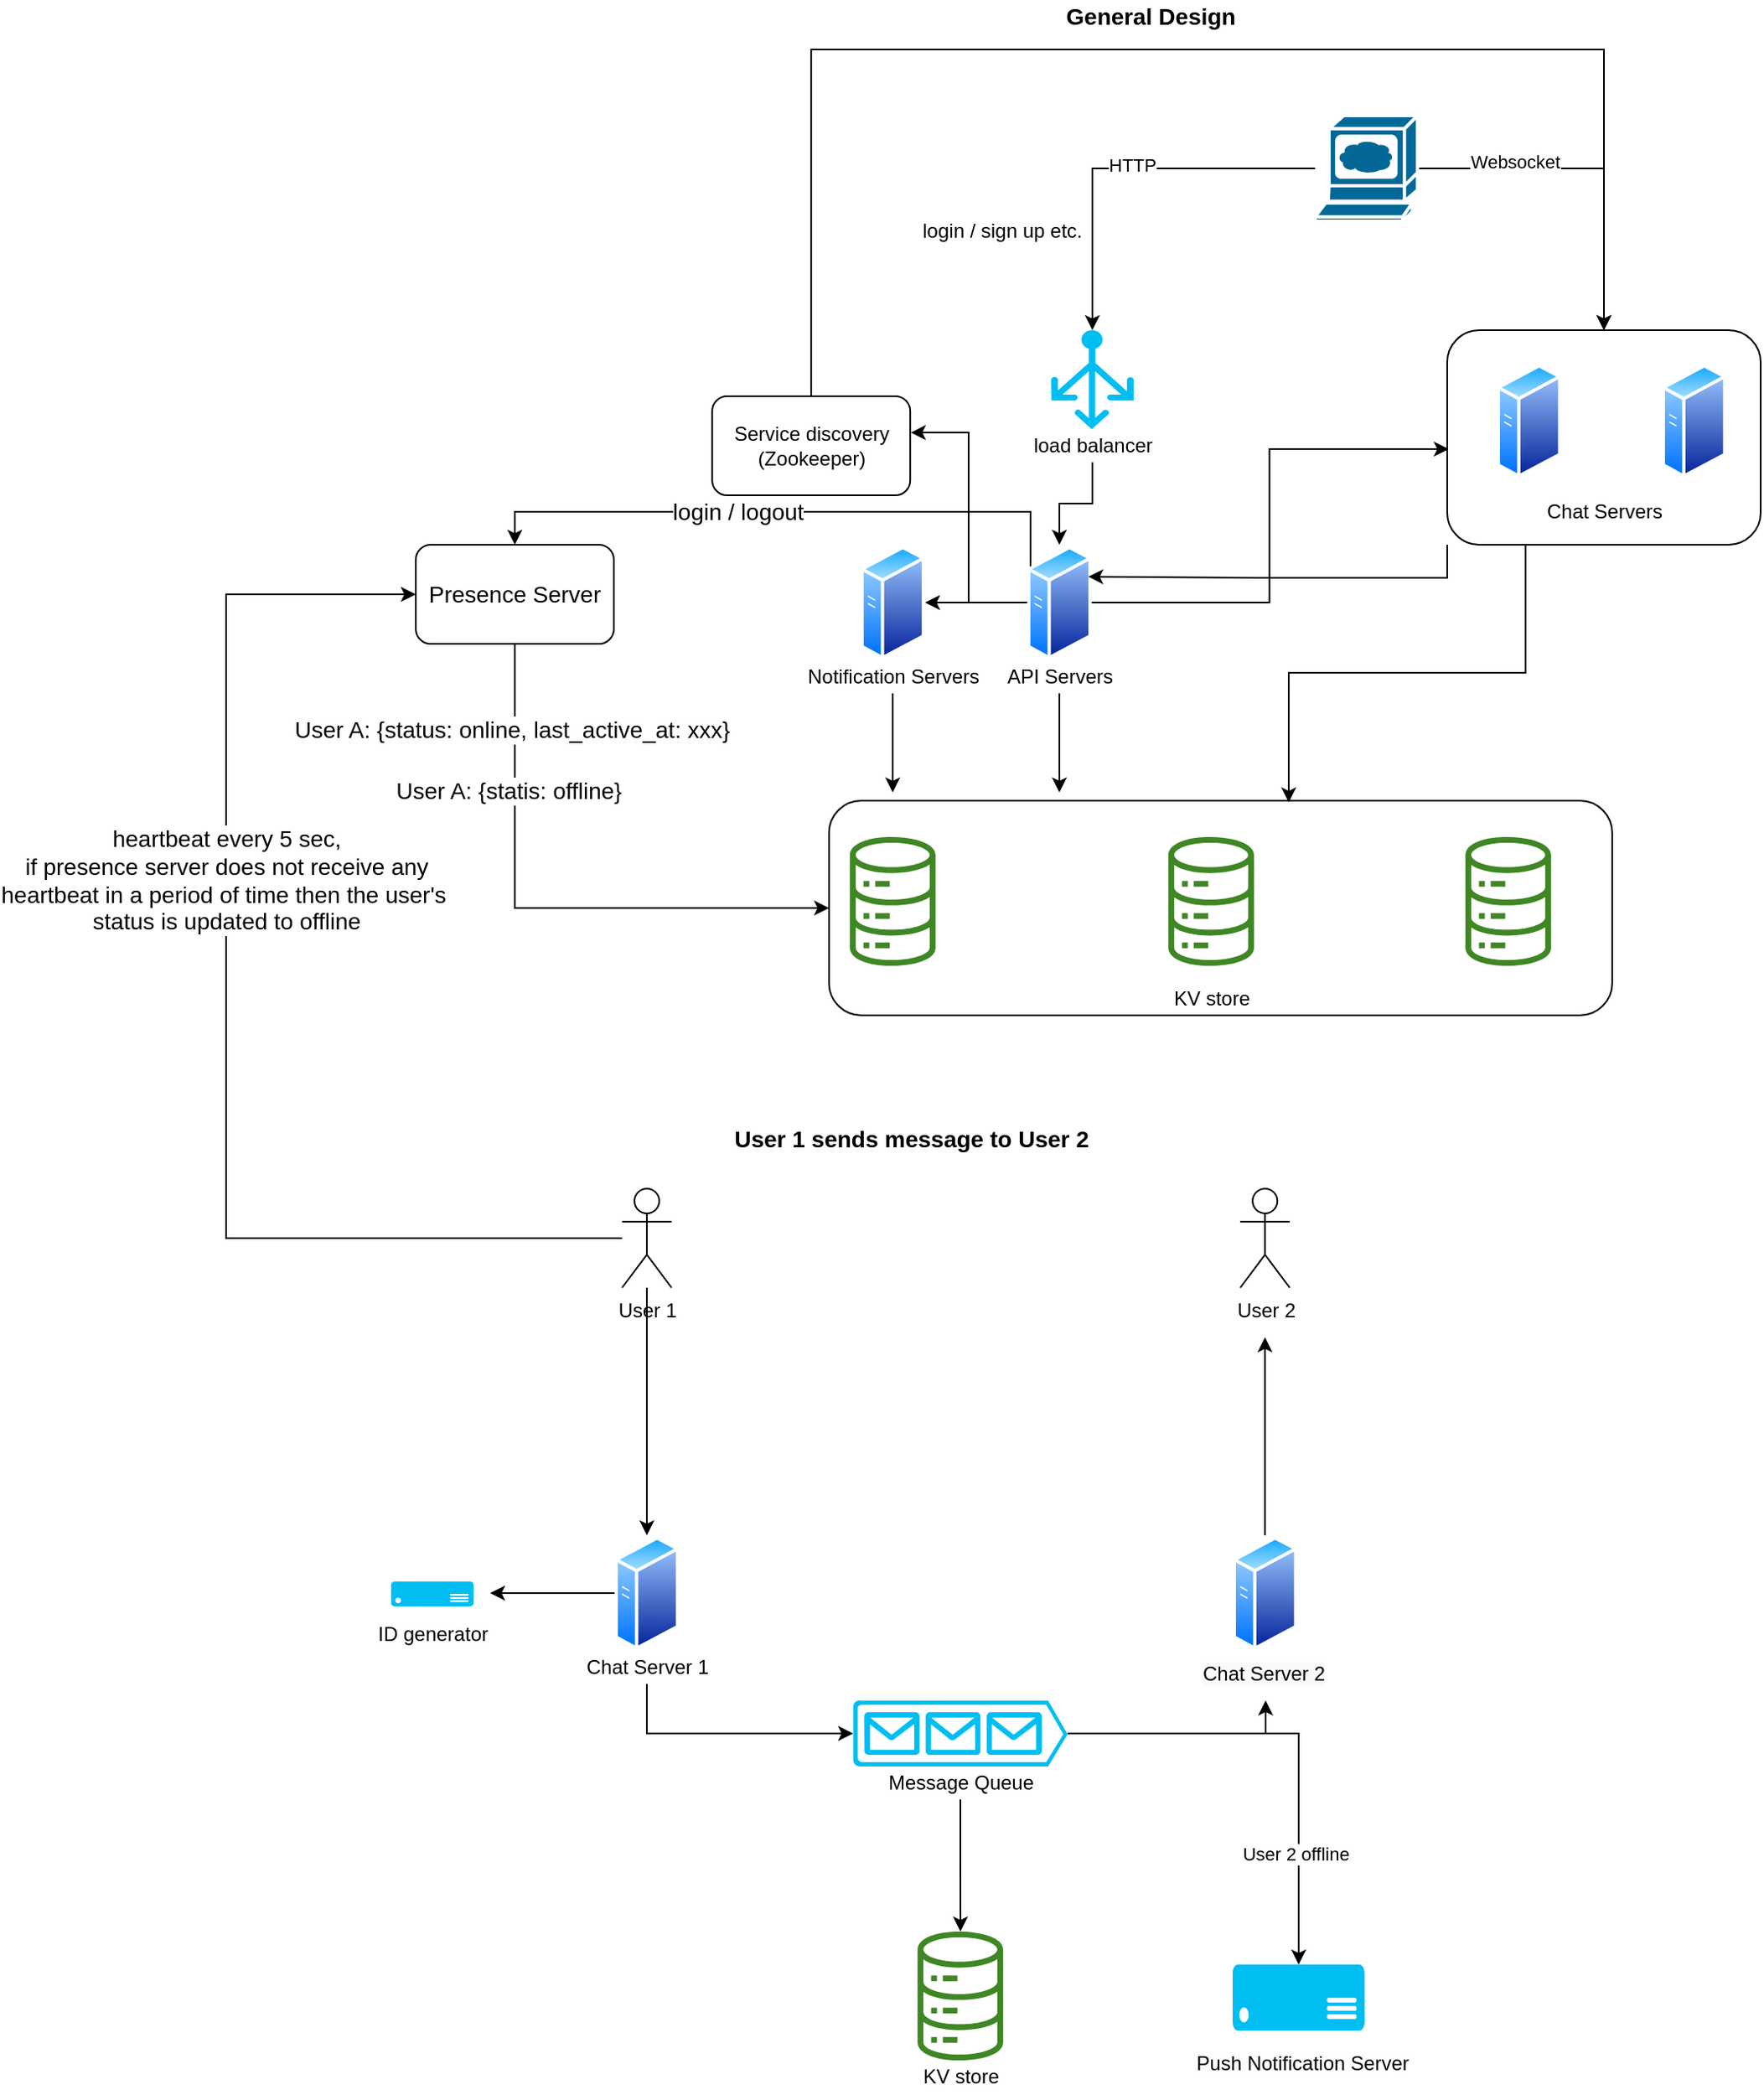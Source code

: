 <mxfile version="17.4.4" type="github">
  <diagram id="Kc_5fzsNJj1rrljEpmhN" name="Page-1">
    <mxGraphModel dx="2076" dy="1129" grid="1" gridSize="10" guides="1" tooltips="1" connect="1" arrows="1" fold="1" page="1" pageScale="1" pageWidth="850" pageHeight="1100" math="0" shadow="0">
      <root>
        <mxCell id="0" />
        <mxCell id="1" parent="0" />
        <mxCell id="qmVG4XL9D6MHdwjUhQzo-19" value="" style="rounded=1;whiteSpace=wrap;html=1;" vertex="1" parent="1">
          <mxGeometry x="35.4" y="485" width="474.6" height="130" as="geometry" />
        </mxCell>
        <mxCell id="qmVG4XL9D6MHdwjUhQzo-8" style="edgeStyle=orthogonalEdgeStyle;rounded=0;orthogonalLoop=1;jettySize=auto;html=1;entryX=0.5;entryY=0;entryDx=0;entryDy=0;entryPerimeter=0;" edge="1" parent="1" source="qmVG4XL9D6MHdwjUhQzo-1" target="qmVG4XL9D6MHdwjUhQzo-2">
          <mxGeometry relative="1" as="geometry" />
        </mxCell>
        <mxCell id="qmVG4XL9D6MHdwjUhQzo-30" value="HTTP" style="edgeLabel;html=1;align=center;verticalAlign=middle;resizable=0;points=[];" vertex="1" connectable="0" parent="qmVG4XL9D6MHdwjUhQzo-8">
          <mxGeometry x="-0.047" y="-2" relative="1" as="geometry">
            <mxPoint as="offset" />
          </mxGeometry>
        </mxCell>
        <mxCell id="qmVG4XL9D6MHdwjUhQzo-25" style="edgeStyle=orthogonalEdgeStyle;rounded=0;orthogonalLoop=1;jettySize=auto;html=1;entryX=0.5;entryY=0;entryDx=0;entryDy=0;" edge="1" parent="1" source="qmVG4XL9D6MHdwjUhQzo-1" target="qmVG4XL9D6MHdwjUhQzo-13">
          <mxGeometry relative="1" as="geometry" />
        </mxCell>
        <mxCell id="qmVG4XL9D6MHdwjUhQzo-31" value="Websocket" style="edgeLabel;html=1;align=center;verticalAlign=middle;resizable=0;points=[];" vertex="1" connectable="0" parent="qmVG4XL9D6MHdwjUhQzo-25">
          <mxGeometry x="-0.441" y="4" relative="1" as="geometry">
            <mxPoint as="offset" />
          </mxGeometry>
        </mxCell>
        <mxCell id="qmVG4XL9D6MHdwjUhQzo-1" value="" style="shape=mxgraph.cisco.computers_and_peripherals.web_browser;html=1;pointerEvents=1;dashed=0;fillColor=#036897;strokeColor=#ffffff;strokeWidth=2;verticalLabelPosition=bottom;verticalAlign=top;align=center;outlineConnect=0;" vertex="1" parent="1">
          <mxGeometry x="330" y="70" width="62" height="64" as="geometry" />
        </mxCell>
        <mxCell id="qmVG4XL9D6MHdwjUhQzo-2" value="" style="verticalLabelPosition=bottom;html=1;verticalAlign=top;align=center;strokeColor=none;fillColor=#00BEF2;shape=mxgraph.azure.load_balancer_generic;pointerEvents=1;" vertex="1" parent="1">
          <mxGeometry x="170" y="200" width="50" height="60" as="geometry" />
        </mxCell>
        <mxCell id="qmVG4XL9D6MHdwjUhQzo-3" value="" style="aspect=fixed;perimeter=ellipsePerimeter;html=1;align=center;shadow=0;dashed=0;spacingTop=3;image;image=img/lib/active_directory/generic_server.svg;" vertex="1" parent="1">
          <mxGeometry x="54.4" y="330" width="39.2" height="70" as="geometry" />
        </mxCell>
        <mxCell id="qmVG4XL9D6MHdwjUhQzo-5" value="" style="sketch=0;outlineConnect=0;fontColor=#232F3E;gradientColor=none;fillColor=#3F8624;strokeColor=none;dashed=0;verticalLabelPosition=bottom;verticalAlign=top;align=center;html=1;fontSize=12;fontStyle=0;aspect=fixed;pointerEvents=1;shape=mxgraph.aws4.iot_analytics_data_store;" vertex="1" parent="1">
          <mxGeometry x="47" y="507" width="54" height="78" as="geometry" />
        </mxCell>
        <mxCell id="qmVG4XL9D6MHdwjUhQzo-10" style="edgeStyle=orthogonalEdgeStyle;rounded=0;orthogonalLoop=1;jettySize=auto;html=1;entryX=1;entryY=0.5;entryDx=0;entryDy=0;" edge="1" parent="1" source="qmVG4XL9D6MHdwjUhQzo-6" target="qmVG4XL9D6MHdwjUhQzo-3">
          <mxGeometry relative="1" as="geometry" />
        </mxCell>
        <mxCell id="qmVG4XL9D6MHdwjUhQzo-27" style="edgeStyle=orthogonalEdgeStyle;rounded=0;orthogonalLoop=1;jettySize=auto;html=1;entryX=0.005;entryY=0.554;entryDx=0;entryDy=0;entryPerimeter=0;" edge="1" parent="1" source="qmVG4XL9D6MHdwjUhQzo-6" target="qmVG4XL9D6MHdwjUhQzo-13">
          <mxGeometry relative="1" as="geometry" />
        </mxCell>
        <mxCell id="qmVG4XL9D6MHdwjUhQzo-34" style="edgeStyle=orthogonalEdgeStyle;rounded=0;orthogonalLoop=1;jettySize=auto;html=1;entryX=1.003;entryY=0.367;entryDx=0;entryDy=0;entryPerimeter=0;" edge="1" parent="1" source="qmVG4XL9D6MHdwjUhQzo-6" target="qmVG4XL9D6MHdwjUhQzo-33">
          <mxGeometry relative="1" as="geometry" />
        </mxCell>
        <mxCell id="qmVG4XL9D6MHdwjUhQzo-66" style="edgeStyle=orthogonalEdgeStyle;rounded=0;orthogonalLoop=1;jettySize=auto;html=1;exitX=0;exitY=0.25;exitDx=0;exitDy=0;entryX=0.5;entryY=0;entryDx=0;entryDy=0;fontSize=14;" edge="1" parent="1" source="qmVG4XL9D6MHdwjUhQzo-6" target="qmVG4XL9D6MHdwjUhQzo-64">
          <mxGeometry relative="1" as="geometry">
            <Array as="points">
              <mxPoint x="158" y="310" />
              <mxPoint x="-155" y="310" />
            </Array>
          </mxGeometry>
        </mxCell>
        <mxCell id="qmVG4XL9D6MHdwjUhQzo-68" value="login / logout" style="edgeLabel;html=1;align=center;verticalAlign=middle;resizable=0;points=[];fontSize=14;" vertex="1" connectable="0" parent="qmVG4XL9D6MHdwjUhQzo-66">
          <mxGeometry x="0.317" y="2" relative="1" as="geometry">
            <mxPoint x="28" y="-2" as="offset" />
          </mxGeometry>
        </mxCell>
        <mxCell id="qmVG4XL9D6MHdwjUhQzo-6" value="" style="aspect=fixed;perimeter=ellipsePerimeter;html=1;align=center;shadow=0;dashed=0;spacingTop=3;image;image=img/lib/active_directory/generic_server.svg;" vertex="1" parent="1">
          <mxGeometry x="155.4" y="330" width="39.2" height="70" as="geometry" />
        </mxCell>
        <mxCell id="qmVG4XL9D6MHdwjUhQzo-26" style="edgeStyle=orthogonalEdgeStyle;rounded=0;orthogonalLoop=1;jettySize=auto;html=1;exitX=0.25;exitY=1;exitDx=0;exitDy=0;entryX=0.587;entryY=0.008;entryDx=0;entryDy=0;entryPerimeter=0;" edge="1" parent="1" source="qmVG4XL9D6MHdwjUhQzo-13" target="qmVG4XL9D6MHdwjUhQzo-19">
          <mxGeometry relative="1" as="geometry" />
        </mxCell>
        <mxCell id="qmVG4XL9D6MHdwjUhQzo-29" style="edgeStyle=orthogonalEdgeStyle;rounded=0;orthogonalLoop=1;jettySize=auto;html=1;exitX=0;exitY=1;exitDx=0;exitDy=0;entryX=1;entryY=0.25;entryDx=0;entryDy=0;" edge="1" parent="1" source="qmVG4XL9D6MHdwjUhQzo-13" target="qmVG4XL9D6MHdwjUhQzo-6">
          <mxGeometry relative="1" as="geometry" />
        </mxCell>
        <mxCell id="qmVG4XL9D6MHdwjUhQzo-13" value="" style="rounded=1;whiteSpace=wrap;html=1;" vertex="1" parent="1">
          <mxGeometry x="410" y="200" width="190" height="130" as="geometry" />
        </mxCell>
        <mxCell id="qmVG4XL9D6MHdwjUhQzo-7" value="" style="aspect=fixed;perimeter=ellipsePerimeter;html=1;align=center;shadow=0;dashed=0;spacingTop=3;image;image=img/lib/active_directory/generic_server.svg;" vertex="1" parent="1">
          <mxGeometry x="440" y="220" width="39.2" height="70" as="geometry" />
        </mxCell>
        <mxCell id="qmVG4XL9D6MHdwjUhQzo-4" value="" style="aspect=fixed;perimeter=ellipsePerimeter;html=1;align=center;shadow=0;dashed=0;spacingTop=3;image;image=img/lib/active_directory/generic_server.svg;" vertex="1" parent="1">
          <mxGeometry x="540" y="220" width="39.2" height="70" as="geometry" />
        </mxCell>
        <mxCell id="qmVG4XL9D6MHdwjUhQzo-24" style="edgeStyle=orthogonalEdgeStyle;rounded=0;orthogonalLoop=1;jettySize=auto;html=1;entryX=0.5;entryY=0;entryDx=0;entryDy=0;" edge="1" parent="1" source="qmVG4XL9D6MHdwjUhQzo-14" target="qmVG4XL9D6MHdwjUhQzo-6">
          <mxGeometry relative="1" as="geometry" />
        </mxCell>
        <mxCell id="qmVG4XL9D6MHdwjUhQzo-14" value="load balancer" style="text;html=1;align=center;verticalAlign=middle;resizable=0;points=[];autosize=1;strokeColor=none;fillColor=none;" vertex="1" parent="1">
          <mxGeometry x="150" y="260" width="90" height="20" as="geometry" />
        </mxCell>
        <mxCell id="qmVG4XL9D6MHdwjUhQzo-22" style="edgeStyle=orthogonalEdgeStyle;rounded=0;orthogonalLoop=1;jettySize=auto;html=1;" edge="1" parent="1" source="qmVG4XL9D6MHdwjUhQzo-15">
          <mxGeometry relative="1" as="geometry">
            <mxPoint x="175" y="480" as="targetPoint" />
          </mxGeometry>
        </mxCell>
        <mxCell id="qmVG4XL9D6MHdwjUhQzo-15" value="API Servers" style="text;html=1;align=center;verticalAlign=middle;resizable=0;points=[];autosize=1;strokeColor=none;fillColor=none;" vertex="1" parent="1">
          <mxGeometry x="135" y="400" width="80" height="20" as="geometry" />
        </mxCell>
        <mxCell id="qmVG4XL9D6MHdwjUhQzo-21" style="edgeStyle=orthogonalEdgeStyle;rounded=0;orthogonalLoop=1;jettySize=auto;html=1;" edge="1" parent="1" source="qmVG4XL9D6MHdwjUhQzo-16">
          <mxGeometry relative="1" as="geometry">
            <mxPoint x="74" y="480" as="targetPoint" />
          </mxGeometry>
        </mxCell>
        <mxCell id="qmVG4XL9D6MHdwjUhQzo-16" value="Notification Servers" style="text;html=1;align=center;verticalAlign=middle;resizable=0;points=[];autosize=1;strokeColor=none;fillColor=none;" vertex="1" parent="1">
          <mxGeometry x="14" y="400" width="120" height="20" as="geometry" />
        </mxCell>
        <mxCell id="qmVG4XL9D6MHdwjUhQzo-17" value="" style="sketch=0;outlineConnect=0;fontColor=#232F3E;gradientColor=none;fillColor=#3F8624;strokeColor=none;dashed=0;verticalLabelPosition=bottom;verticalAlign=top;align=center;html=1;fontSize=12;fontStyle=0;aspect=fixed;pointerEvents=1;shape=mxgraph.aws4.iot_analytics_data_store;" vertex="1" parent="1">
          <mxGeometry x="240" y="507" width="54" height="78" as="geometry" />
        </mxCell>
        <mxCell id="qmVG4XL9D6MHdwjUhQzo-18" value="" style="sketch=0;outlineConnect=0;fontColor=#232F3E;gradientColor=none;fillColor=#3F8624;strokeColor=none;dashed=0;verticalLabelPosition=bottom;verticalAlign=top;align=center;html=1;fontSize=12;fontStyle=0;aspect=fixed;pointerEvents=1;shape=mxgraph.aws4.iot_analytics_data_store;" vertex="1" parent="1">
          <mxGeometry x="420" y="507" width="54" height="78" as="geometry" />
        </mxCell>
        <mxCell id="qmVG4XL9D6MHdwjUhQzo-20" value="KV store" style="text;html=1;align=center;verticalAlign=middle;resizable=0;points=[];autosize=1;strokeColor=none;fillColor=none;" vertex="1" parent="1">
          <mxGeometry x="237" y="595" width="60" height="20" as="geometry" />
        </mxCell>
        <mxCell id="qmVG4XL9D6MHdwjUhQzo-23" value="Chat Servers" style="text;html=1;align=center;verticalAlign=middle;resizable=0;points=[];autosize=1;strokeColor=none;fillColor=none;" vertex="1" parent="1">
          <mxGeometry x="460" y="300" width="90" height="20" as="geometry" />
        </mxCell>
        <mxCell id="qmVG4XL9D6MHdwjUhQzo-32" value="login / sign up etc." style="text;html=1;align=center;verticalAlign=middle;resizable=0;points=[];autosize=1;strokeColor=none;fillColor=none;" vertex="1" parent="1">
          <mxGeometry x="84.6" y="130" width="110" height="20" as="geometry" />
        </mxCell>
        <mxCell id="qmVG4XL9D6MHdwjUhQzo-35" style="edgeStyle=orthogonalEdgeStyle;rounded=0;orthogonalLoop=1;jettySize=auto;html=1;entryX=0.5;entryY=0;entryDx=0;entryDy=0;" edge="1" parent="1" source="qmVG4XL9D6MHdwjUhQzo-33" target="qmVG4XL9D6MHdwjUhQzo-13">
          <mxGeometry relative="1" as="geometry">
            <Array as="points">
              <mxPoint x="25" y="30" />
              <mxPoint x="505" y="30" />
            </Array>
          </mxGeometry>
        </mxCell>
        <mxCell id="qmVG4XL9D6MHdwjUhQzo-33" value="Service discovery (Zookeeper)" style="rounded=1;whiteSpace=wrap;html=1;" vertex="1" parent="1">
          <mxGeometry x="-35.4" y="240" width="120" height="60" as="geometry" />
        </mxCell>
        <mxCell id="qmVG4XL9D6MHdwjUhQzo-54" style="edgeStyle=orthogonalEdgeStyle;rounded=0;orthogonalLoop=1;jettySize=auto;html=1;entryX=0.5;entryY=0;entryDx=0;entryDy=0;" edge="1" parent="1" source="qmVG4XL9D6MHdwjUhQzo-36" target="qmVG4XL9D6MHdwjUhQzo-37">
          <mxGeometry relative="1" as="geometry" />
        </mxCell>
        <mxCell id="qmVG4XL9D6MHdwjUhQzo-70" style="edgeStyle=orthogonalEdgeStyle;rounded=0;orthogonalLoop=1;jettySize=auto;html=1;entryX=0;entryY=0.5;entryDx=0;entryDy=0;fontSize=14;" edge="1" parent="1" source="qmVG4XL9D6MHdwjUhQzo-36" target="qmVG4XL9D6MHdwjUhQzo-64">
          <mxGeometry relative="1" as="geometry">
            <Array as="points">
              <mxPoint x="-330" y="750" />
              <mxPoint x="-330" y="360" />
            </Array>
          </mxGeometry>
        </mxCell>
        <mxCell id="qmVG4XL9D6MHdwjUhQzo-71" value="heartbeat every 5 sec,&lt;br&gt;if presence server does not receive any&lt;br&gt;heartbeat in a period of time then the user&#39;s&amp;nbsp;&lt;br&gt;status is updated to offline" style="edgeLabel;html=1;align=center;verticalAlign=middle;resizable=0;points=[];fontSize=14;" vertex="1" connectable="0" parent="qmVG4XL9D6MHdwjUhQzo-70">
          <mxGeometry x="0.227" relative="1" as="geometry">
            <mxPoint as="offset" />
          </mxGeometry>
        </mxCell>
        <mxCell id="qmVG4XL9D6MHdwjUhQzo-36" value="User 1" style="shape=umlActor;verticalLabelPosition=bottom;verticalAlign=top;html=1;outlineConnect=0;" vertex="1" parent="1">
          <mxGeometry x="-90" y="720" width="30" height="60" as="geometry" />
        </mxCell>
        <mxCell id="qmVG4XL9D6MHdwjUhQzo-55" style="edgeStyle=orthogonalEdgeStyle;rounded=0;orthogonalLoop=1;jettySize=auto;html=1;" edge="1" parent="1" source="qmVG4XL9D6MHdwjUhQzo-37">
          <mxGeometry relative="1" as="geometry">
            <mxPoint x="-170" y="965" as="targetPoint" />
          </mxGeometry>
        </mxCell>
        <mxCell id="qmVG4XL9D6MHdwjUhQzo-37" value="" style="aspect=fixed;perimeter=ellipsePerimeter;html=1;align=center;shadow=0;dashed=0;spacingTop=3;image;image=img/lib/active_directory/generic_server.svg;" vertex="1" parent="1">
          <mxGeometry x="-94.6" y="930" width="39.2" height="70" as="geometry" />
        </mxCell>
        <mxCell id="qmVG4XL9D6MHdwjUhQzo-59" style="edgeStyle=orthogonalEdgeStyle;rounded=0;orthogonalLoop=1;jettySize=auto;html=1;" edge="1" parent="1" source="qmVG4XL9D6MHdwjUhQzo-38">
          <mxGeometry relative="1" as="geometry">
            <mxPoint x="299.6" y="810" as="targetPoint" />
          </mxGeometry>
        </mxCell>
        <mxCell id="qmVG4XL9D6MHdwjUhQzo-38" value="" style="aspect=fixed;perimeter=ellipsePerimeter;html=1;align=center;shadow=0;dashed=0;spacingTop=3;image;image=img/lib/active_directory/generic_server.svg;" vertex="1" parent="1">
          <mxGeometry x="280" y="930" width="39.2" height="70" as="geometry" />
        </mxCell>
        <mxCell id="qmVG4XL9D6MHdwjUhQzo-39" value="User 2" style="shape=umlActor;verticalLabelPosition=bottom;verticalAlign=top;html=1;outlineConnect=0;" vertex="1" parent="1">
          <mxGeometry x="284.6" y="720" width="30" height="60" as="geometry" />
        </mxCell>
        <mxCell id="qmVG4XL9D6MHdwjUhQzo-58" style="edgeStyle=orthogonalEdgeStyle;rounded=0;orthogonalLoop=1;jettySize=auto;html=1;entryX=0.5;entryY=1;entryDx=0;entryDy=0;" edge="1" parent="1" source="qmVG4XL9D6MHdwjUhQzo-40" target="qmVG4XL9D6MHdwjUhQzo-47">
          <mxGeometry relative="1" as="geometry" />
        </mxCell>
        <mxCell id="qmVG4XL9D6MHdwjUhQzo-60" style="edgeStyle=orthogonalEdgeStyle;rounded=0;orthogonalLoop=1;jettySize=auto;html=1;entryX=0.5;entryY=0;entryDx=0;entryDy=0;entryPerimeter=0;" edge="1" parent="1" source="qmVG4XL9D6MHdwjUhQzo-40" target="qmVG4XL9D6MHdwjUhQzo-51">
          <mxGeometry relative="1" as="geometry" />
        </mxCell>
        <mxCell id="qmVG4XL9D6MHdwjUhQzo-61" value="User 2 offline" style="edgeLabel;html=1;align=center;verticalAlign=middle;resizable=0;points=[];" vertex="1" connectable="0" parent="qmVG4XL9D6MHdwjUhQzo-60">
          <mxGeometry x="0.521" y="-2" relative="1" as="geometry">
            <mxPoint as="offset" />
          </mxGeometry>
        </mxCell>
        <mxCell id="qmVG4XL9D6MHdwjUhQzo-40" value="" style="verticalLabelPosition=bottom;html=1;verticalAlign=top;align=center;strokeColor=none;fillColor=#00BEF2;shape=mxgraph.azure.queue_generic;pointerEvents=1;" vertex="1" parent="1">
          <mxGeometry x="50" y="1030" width="130" height="40" as="geometry" />
        </mxCell>
        <mxCell id="qmVG4XL9D6MHdwjUhQzo-44" value="" style="verticalLabelPosition=bottom;html=1;verticalAlign=top;align=center;strokeColor=none;fillColor=#00BEF2;shape=mxgraph.azure.server;" vertex="1" parent="1">
          <mxGeometry x="-230" y="958" width="50" height="15" as="geometry" />
        </mxCell>
        <mxCell id="qmVG4XL9D6MHdwjUhQzo-45" value="ID generator" style="text;html=1;align=center;verticalAlign=middle;resizable=0;points=[];autosize=1;strokeColor=none;fillColor=none;" vertex="1" parent="1">
          <mxGeometry x="-245" y="980" width="80" height="20" as="geometry" />
        </mxCell>
        <mxCell id="qmVG4XL9D6MHdwjUhQzo-56" style="edgeStyle=orthogonalEdgeStyle;rounded=0;orthogonalLoop=1;jettySize=auto;html=1;entryX=0;entryY=0.5;entryDx=0;entryDy=0;entryPerimeter=0;" edge="1" parent="1" source="qmVG4XL9D6MHdwjUhQzo-46" target="qmVG4XL9D6MHdwjUhQzo-40">
          <mxGeometry relative="1" as="geometry">
            <Array as="points">
              <mxPoint x="-75" y="1050" />
            </Array>
          </mxGeometry>
        </mxCell>
        <mxCell id="qmVG4XL9D6MHdwjUhQzo-46" value="Chat Server 1" style="text;html=1;align=center;verticalAlign=middle;resizable=0;points=[];autosize=1;strokeColor=none;fillColor=none;" vertex="1" parent="1">
          <mxGeometry x="-120" y="1000" width="90" height="20" as="geometry" />
        </mxCell>
        <mxCell id="qmVG4XL9D6MHdwjUhQzo-47" value="&lt;span style=&quot;color: rgb(0 , 0 , 0) ; font-family: &amp;#34;helvetica&amp;#34; ; font-size: 12px ; font-style: normal ; font-weight: 400 ; letter-spacing: normal ; text-align: center ; text-indent: 0px ; text-transform: none ; word-spacing: 0px ; background-color: rgb(248 , 249 , 250) ; display: inline ; float: none&quot;&gt;Chat Server 2&lt;/span&gt;" style="text;whiteSpace=wrap;html=1;" vertex="1" parent="1">
          <mxGeometry x="260" y="1000" width="80" height="30" as="geometry" />
        </mxCell>
        <mxCell id="qmVG4XL9D6MHdwjUhQzo-57" style="edgeStyle=orthogonalEdgeStyle;rounded=0;orthogonalLoop=1;jettySize=auto;html=1;" edge="1" parent="1" source="qmVG4XL9D6MHdwjUhQzo-48" target="qmVG4XL9D6MHdwjUhQzo-49">
          <mxGeometry relative="1" as="geometry" />
        </mxCell>
        <mxCell id="qmVG4XL9D6MHdwjUhQzo-48" value="Message Queue" style="text;html=1;align=center;verticalAlign=middle;resizable=0;points=[];autosize=1;strokeColor=none;fillColor=none;" vertex="1" parent="1">
          <mxGeometry x="65" y="1070" width="100" height="20" as="geometry" />
        </mxCell>
        <mxCell id="qmVG4XL9D6MHdwjUhQzo-49" value="" style="sketch=0;outlineConnect=0;fontColor=#232F3E;gradientColor=none;fillColor=#3F8624;strokeColor=none;dashed=0;verticalLabelPosition=bottom;verticalAlign=top;align=center;html=1;fontSize=12;fontStyle=0;aspect=fixed;pointerEvents=1;shape=mxgraph.aws4.iot_analytics_data_store;" vertex="1" parent="1">
          <mxGeometry x="88" y="1170" width="54" height="78" as="geometry" />
        </mxCell>
        <mxCell id="qmVG4XL9D6MHdwjUhQzo-50" value="KV store" style="text;html=1;align=center;verticalAlign=middle;resizable=0;points=[];autosize=1;strokeColor=none;fillColor=none;" vertex="1" parent="1">
          <mxGeometry x="84.6" y="1248" width="60" height="20" as="geometry" />
        </mxCell>
        <mxCell id="qmVG4XL9D6MHdwjUhQzo-51" value="" style="verticalLabelPosition=bottom;html=1;verticalAlign=top;align=center;strokeColor=none;fillColor=#00BEF2;shape=mxgraph.azure.server;" vertex="1" parent="1">
          <mxGeometry x="280" y="1190" width="80" height="40" as="geometry" />
        </mxCell>
        <mxCell id="qmVG4XL9D6MHdwjUhQzo-53" value="Push Notification Server" style="text;html=1;align=center;verticalAlign=middle;resizable=0;points=[];autosize=1;strokeColor=none;fillColor=none;" vertex="1" parent="1">
          <mxGeometry x="252" y="1240" width="140" height="20" as="geometry" />
        </mxCell>
        <mxCell id="qmVG4XL9D6MHdwjUhQzo-62" value="User 1 sends message to User 2" style="text;html=1;align=center;verticalAlign=middle;resizable=0;points=[];autosize=1;strokeColor=none;fillColor=none;fontSize=14;fontStyle=1" vertex="1" parent="1">
          <mxGeometry x="-30" y="680" width="230" height="20" as="geometry" />
        </mxCell>
        <mxCell id="qmVG4XL9D6MHdwjUhQzo-63" value="General Design" style="text;html=1;align=center;verticalAlign=middle;resizable=0;points=[];autosize=1;strokeColor=none;fillColor=none;fontSize=14;fontStyle=1" vertex="1" parent="1">
          <mxGeometry x="170" width="120" height="20" as="geometry" />
        </mxCell>
        <mxCell id="qmVG4XL9D6MHdwjUhQzo-65" style="edgeStyle=orthogonalEdgeStyle;rounded=0;orthogonalLoop=1;jettySize=auto;html=1;entryX=0;entryY=0.5;entryDx=0;entryDy=0;fontSize=14;" edge="1" parent="1" source="qmVG4XL9D6MHdwjUhQzo-64" target="qmVG4XL9D6MHdwjUhQzo-19">
          <mxGeometry relative="1" as="geometry">
            <Array as="points">
              <mxPoint x="-155" y="550" />
            </Array>
          </mxGeometry>
        </mxCell>
        <mxCell id="qmVG4XL9D6MHdwjUhQzo-67" value="User A: {status: online, last_active_at: xxx}" style="edgeLabel;html=1;align=center;verticalAlign=middle;resizable=0;points=[];fontSize=14;" vertex="1" connectable="0" parent="qmVG4XL9D6MHdwjUhQzo-65">
          <mxGeometry x="-0.703" y="-2" relative="1" as="geometry">
            <mxPoint as="offset" />
          </mxGeometry>
        </mxCell>
        <mxCell id="qmVG4XL9D6MHdwjUhQzo-69" value="User A: {statis: offline}" style="edgeLabel;html=1;align=center;verticalAlign=middle;resizable=0;points=[];fontSize=14;" vertex="1" connectable="0" parent="qmVG4XL9D6MHdwjUhQzo-65">
          <mxGeometry x="-0.492" y="-4" relative="1" as="geometry">
            <mxPoint as="offset" />
          </mxGeometry>
        </mxCell>
        <mxCell id="qmVG4XL9D6MHdwjUhQzo-64" value="Presence Server" style="rounded=1;whiteSpace=wrap;html=1;fontSize=14;" vertex="1" parent="1">
          <mxGeometry x="-215" y="330" width="120" height="60" as="geometry" />
        </mxCell>
      </root>
    </mxGraphModel>
  </diagram>
</mxfile>
